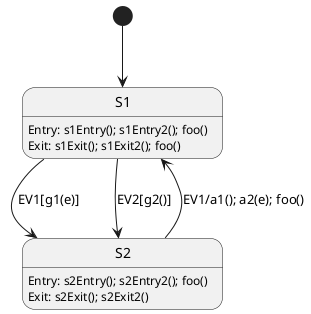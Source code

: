 
@startuml

[*] --> S1

state S1 {
    S1:Entry: s1Entry(); s1Entry2(); foo()
    S1:Exit: s1Exit(); s1Exit2(); foo()
}

state S2 {
    S2:Entry: s2Entry(); s2Entry2(); foo()
    S2:Exit: s2Exit(); s2Exit2()
}

S1 --> S2: EV1[g1(e)]
S2 --> S1: EV1/a1(); a2(e); foo()
S1 --> S2: EV2[g2()]

@enduml
